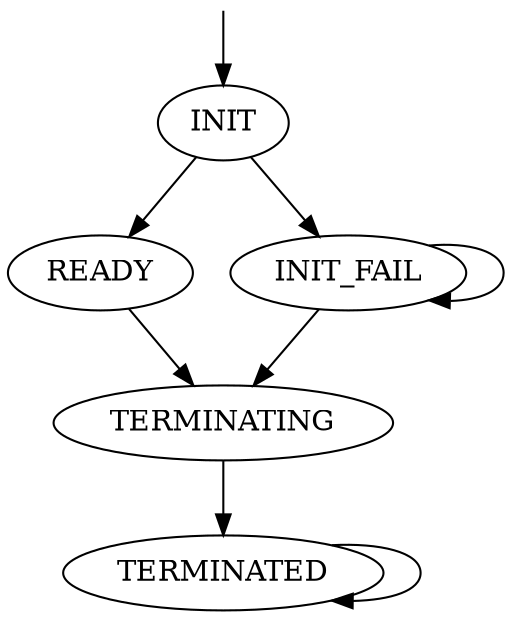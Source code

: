 digraph A {
"" [shape=none,height=0]
"" -> INIT
INIT -> READY
INIT -> INIT_FAIL
INIT_FAIL -> INIT_FAIL
INIT_FAIL -> TERMINATING
READY -> TERMINATING
TERMINATING -> TERMINATED
TERMINATED -> TERMINATED
}